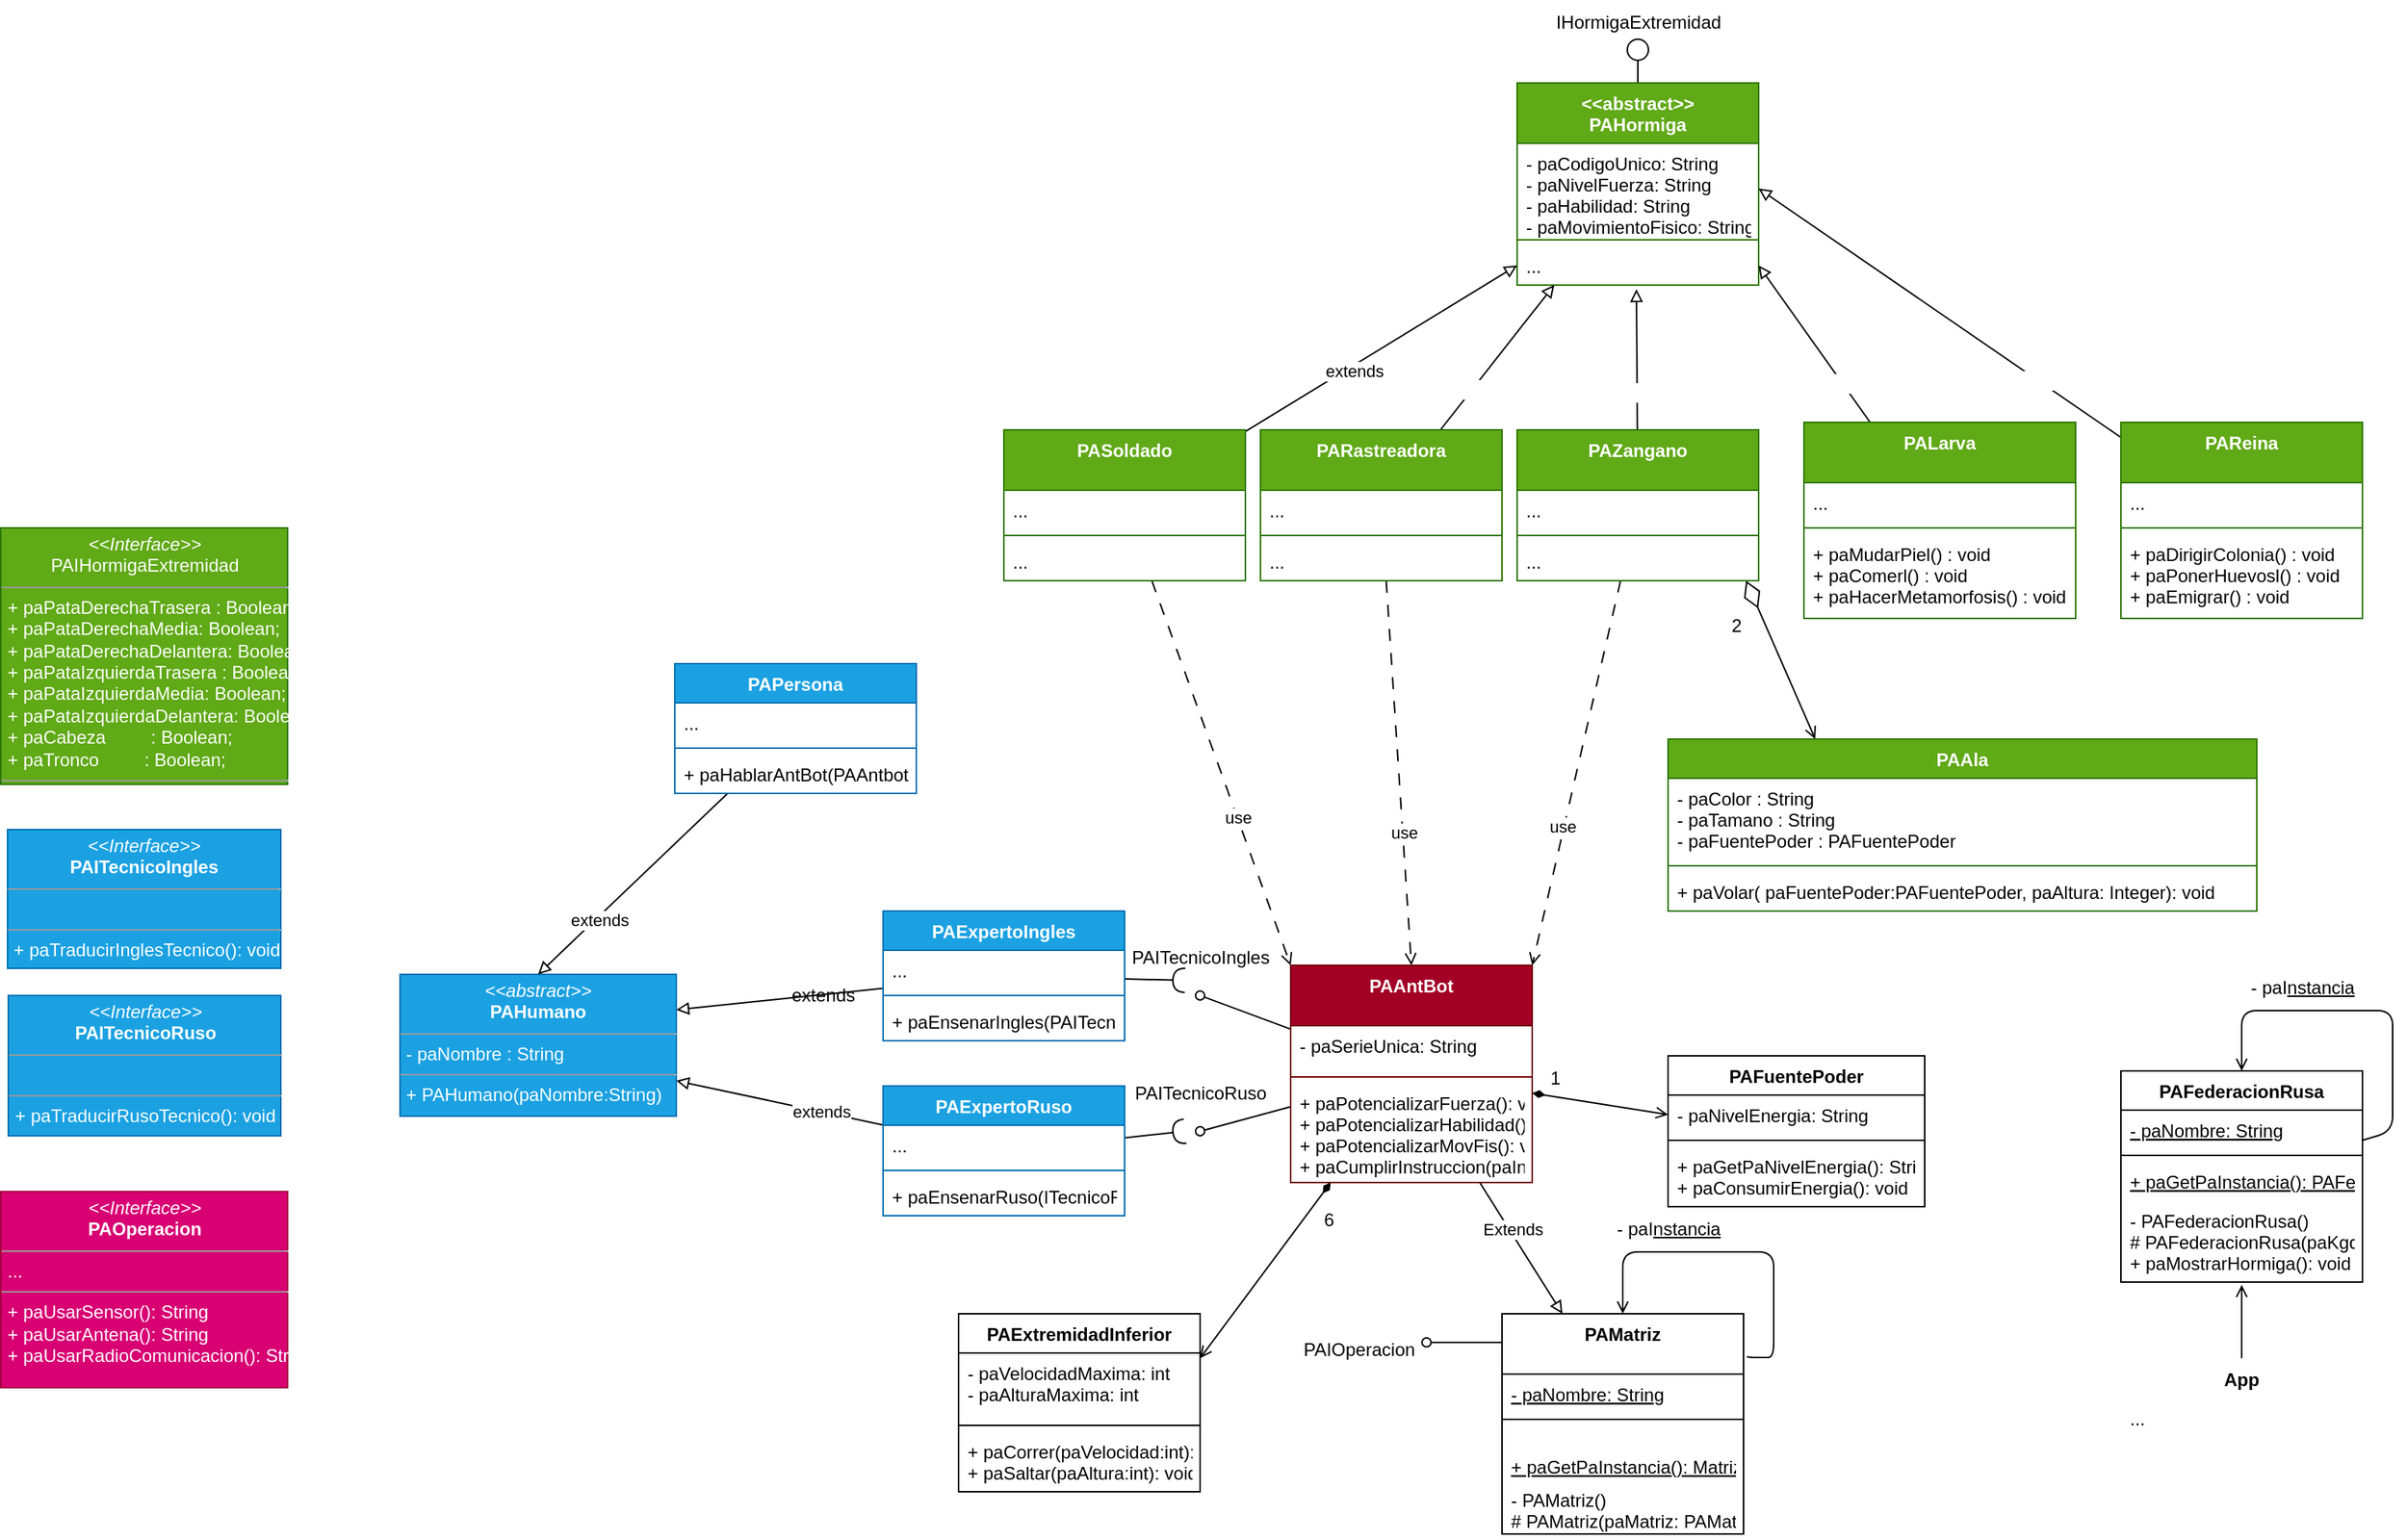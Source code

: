 <mxfile>
    <diagram id="mUhGbUjgvRiwf-AMooeW" name="Página-1">
        <mxGraphModel dx="2037" dy="1512" grid="1" gridSize="10" guides="1" tooltips="1" connect="1" arrows="1" fold="1" page="1" pageScale="1" pageWidth="1169" pageHeight="827" math="0" shadow="0">
            <root>
                <mxCell id="0"/>
                <mxCell id="1" parent="0"/>
                <mxCell id="120" style="edgeStyle=none;html=1;startArrow=none;startFill=0;endArrow=circle;endFill=0;" parent="1" source="2" edge="1">
                    <mxGeometry relative="1" as="geometry">
                        <mxPoint x="540" y="-165" as="targetPoint"/>
                    </mxGeometry>
                </mxCell>
                <mxCell id="2" value="&lt;&lt;abstract&gt;&gt;&#10;PAHormiga" style="swimlane;fontStyle=1;align=center;verticalAlign=top;childLayout=stackLayout;horizontal=1;startSize=40;horizontalStack=0;resizeParent=1;resizeParentMax=0;resizeLast=0;collapsible=1;marginBottom=0;fillColor=#60a917;fontColor=#ffffff;strokeColor=#2D7600;" parent="1" vertex="1">
                    <mxGeometry x="460" y="-135" width="160" height="134" as="geometry"/>
                </mxCell>
                <mxCell id="3" value="- paCodigoUnico: String&#10;- paNivelFuerza: String&#10;- paHabilidad: String&#10;- paMovimientoFisico: String" style="text;strokeColor=none;fillColor=none;align=left;verticalAlign=top;spacingLeft=4;spacingRight=4;overflow=hidden;rotatable=0;points=[[0,0.5],[1,0.5]];portConstraint=eastwest;" parent="2" vertex="1">
                    <mxGeometry y="40" width="160" height="60" as="geometry"/>
                </mxCell>
                <mxCell id="4" value="" style="line;strokeWidth=1;fillColor=none;align=left;verticalAlign=middle;spacingTop=-1;spacingLeft=3;spacingRight=3;rotatable=0;labelPosition=right;points=[];portConstraint=eastwest;strokeColor=inherit;" parent="2" vertex="1">
                    <mxGeometry y="100" width="160" height="8" as="geometry"/>
                </mxCell>
                <mxCell id="5" value="..." style="text;strokeColor=none;fillColor=none;align=left;verticalAlign=top;spacingLeft=4;spacingRight=4;overflow=hidden;rotatable=0;points=[[0,0.5],[1,0.5]];portConstraint=eastwest;" parent="2" vertex="1">
                    <mxGeometry y="108" width="160" height="26" as="geometry"/>
                </mxCell>
                <mxCell id="28" style="edgeStyle=none;html=1;entryX=0;entryY=0.5;entryDx=0;entryDy=0;endArrow=block;endFill=0;" parent="1" source="7" target="5" edge="1">
                    <mxGeometry relative="1" as="geometry"/>
                </mxCell>
                <mxCell id="122" value="extends" style="edgeLabel;html=1;align=center;verticalAlign=middle;resizable=0;points=[];" parent="28" vertex="1" connectable="0">
                    <mxGeometry x="-0.216" y="-3" relative="1" as="geometry">
                        <mxPoint as="offset"/>
                    </mxGeometry>
                </mxCell>
                <mxCell id="37" style="edgeStyle=none;html=1;entryX=0;entryY=0;entryDx=0;entryDy=0;endArrow=open;endFill=0;dashed=1;dashPattern=8 8;" parent="1" source="7" target="33" edge="1">
                    <mxGeometry relative="1" as="geometry"/>
                </mxCell>
                <mxCell id="38" value="use" style="edgeLabel;html=1;align=center;verticalAlign=middle;resizable=0;points=[];" parent="37" vertex="1" connectable="0">
                    <mxGeometry x="0.229" relative="1" as="geometry">
                        <mxPoint as="offset"/>
                    </mxGeometry>
                </mxCell>
                <mxCell id="7" value="PASoldado" style="swimlane;fontStyle=1;align=center;verticalAlign=top;childLayout=stackLayout;horizontal=1;startSize=40;horizontalStack=0;resizeParent=1;resizeParentMax=0;resizeLast=0;collapsible=1;marginBottom=0;fillColor=#60a917;fontColor=#ffffff;strokeColor=#2D7600;" parent="1" vertex="1">
                    <mxGeometry x="120" y="95" width="160" height="100" as="geometry"/>
                </mxCell>
                <mxCell id="8" value="..." style="text;strokeColor=none;fillColor=none;align=left;verticalAlign=top;spacingLeft=4;spacingRight=4;overflow=hidden;rotatable=0;points=[[0,0.5],[1,0.5]];portConstraint=eastwest;" parent="7" vertex="1">
                    <mxGeometry y="40" width="160" height="26" as="geometry"/>
                </mxCell>
                <mxCell id="9" value="" style="line;strokeWidth=1;fillColor=none;align=left;verticalAlign=middle;spacingTop=-1;spacingLeft=3;spacingRight=3;rotatable=0;labelPosition=right;points=[];portConstraint=eastwest;strokeColor=inherit;" parent="7" vertex="1">
                    <mxGeometry y="66" width="160" height="8" as="geometry"/>
                </mxCell>
                <mxCell id="10" value="..." style="text;strokeColor=none;fillColor=none;align=left;verticalAlign=top;spacingLeft=4;spacingRight=4;overflow=hidden;rotatable=0;points=[[0,0.5],[1,0.5]];portConstraint=eastwest;" parent="7" vertex="1">
                    <mxGeometry y="74" width="160" height="26" as="geometry"/>
                </mxCell>
                <mxCell id="29" style="edgeStyle=none;html=1;entryX=0.154;entryY=0.995;entryDx=0;entryDy=0;entryPerimeter=0;endArrow=block;endFill=0;" parent="1" source="11" target="5" edge="1">
                    <mxGeometry relative="1" as="geometry"/>
                </mxCell>
                <mxCell id="143" value="extends" style="edgeLabel;html=1;align=center;verticalAlign=middle;resizable=0;points=[];fontColor=#FFFFFF;" parent="29" vertex="1" connectable="0">
                    <mxGeometry x="-0.402" y="-3" relative="1" as="geometry">
                        <mxPoint as="offset"/>
                    </mxGeometry>
                </mxCell>
                <mxCell id="39" style="edgeStyle=none;html=1;entryX=0.5;entryY=0;entryDx=0;entryDy=0;dashed=1;dashPattern=8 8;endArrow=open;endFill=0;" parent="1" source="11" target="33" edge="1">
                    <mxGeometry relative="1" as="geometry"/>
                </mxCell>
                <mxCell id="45" value="use" style="edgeLabel;html=1;align=center;verticalAlign=middle;resizable=0;points=[];" parent="39" vertex="1" connectable="0">
                    <mxGeometry x="0.308" relative="1" as="geometry">
                        <mxPoint x="1" as="offset"/>
                    </mxGeometry>
                </mxCell>
                <mxCell id="11" value="PARastreadora" style="swimlane;fontStyle=1;align=center;verticalAlign=top;childLayout=stackLayout;horizontal=1;startSize=40;horizontalStack=0;resizeParent=1;resizeParentMax=0;resizeLast=0;collapsible=1;marginBottom=0;fillColor=#60a917;fontColor=#ffffff;strokeColor=#2D7600;" parent="1" vertex="1">
                    <mxGeometry x="290" y="95" width="160" height="100" as="geometry"/>
                </mxCell>
                <mxCell id="12" value="..." style="text;strokeColor=none;fillColor=none;align=left;verticalAlign=top;spacingLeft=4;spacingRight=4;overflow=hidden;rotatable=0;points=[[0,0.5],[1,0.5]];portConstraint=eastwest;" parent="11" vertex="1">
                    <mxGeometry y="40" width="160" height="26" as="geometry"/>
                </mxCell>
                <mxCell id="13" value="" style="line;strokeWidth=1;fillColor=none;align=left;verticalAlign=middle;spacingTop=-1;spacingLeft=3;spacingRight=3;rotatable=0;labelPosition=right;points=[];portConstraint=eastwest;strokeColor=inherit;" parent="11" vertex="1">
                    <mxGeometry y="66" width="160" height="8" as="geometry"/>
                </mxCell>
                <mxCell id="14" value="..." style="text;strokeColor=none;fillColor=none;align=left;verticalAlign=top;spacingLeft=4;spacingRight=4;overflow=hidden;rotatable=0;points=[[0,0.5],[1,0.5]];portConstraint=eastwest;" parent="11" vertex="1">
                    <mxGeometry y="74" width="160" height="26" as="geometry"/>
                </mxCell>
                <mxCell id="32" style="edgeStyle=none;html=1;entryX=1;entryY=0.5;entryDx=0;entryDy=0;endArrow=block;endFill=0;" parent="1" source="15" target="3" edge="1">
                    <mxGeometry relative="1" as="geometry"/>
                </mxCell>
                <mxCell id="146" value="extends" style="edgeLabel;html=1;align=center;verticalAlign=middle;resizable=0;points=[];fontColor=#FFFFFF;" parent="32" vertex="1" connectable="0">
                    <mxGeometry x="-0.548" y="-1" relative="1" as="geometry">
                        <mxPoint x="1" as="offset"/>
                    </mxGeometry>
                </mxCell>
                <mxCell id="15" value="PAReina" style="swimlane;fontStyle=1;align=center;verticalAlign=top;childLayout=stackLayout;horizontal=1;startSize=40;horizontalStack=0;resizeParent=1;resizeParentMax=0;resizeLast=0;collapsible=1;marginBottom=0;fillColor=#60a917;fontColor=#ffffff;strokeColor=#2D7600;" parent="1" vertex="1">
                    <mxGeometry x="860" y="90" width="160" height="130" as="geometry"/>
                </mxCell>
                <mxCell id="16" value="..." style="text;strokeColor=none;fillColor=none;align=left;verticalAlign=top;spacingLeft=4;spacingRight=4;overflow=hidden;rotatable=0;points=[[0,0.5],[1,0.5]];portConstraint=eastwest;" parent="15" vertex="1">
                    <mxGeometry y="40" width="160" height="26" as="geometry"/>
                </mxCell>
                <mxCell id="17" value="" style="line;strokeWidth=1;fillColor=none;align=left;verticalAlign=middle;spacingTop=-1;spacingLeft=3;spacingRight=3;rotatable=0;labelPosition=right;points=[];portConstraint=eastwest;strokeColor=inherit;" parent="15" vertex="1">
                    <mxGeometry y="66" width="160" height="8" as="geometry"/>
                </mxCell>
                <mxCell id="18" value="+ paDirigirColonia() : void&#10;+ paPonerHuevosl() : void&#10;+ paEmigrar() : void" style="text;strokeColor=none;fillColor=none;align=left;verticalAlign=top;spacingLeft=4;spacingRight=4;overflow=hidden;rotatable=0;points=[[0,0.5],[1,0.5]];portConstraint=eastwest;" parent="15" vertex="1">
                    <mxGeometry y="74" width="160" height="56" as="geometry"/>
                </mxCell>
                <mxCell id="31" style="edgeStyle=none;html=1;entryX=1;entryY=0.5;entryDx=0;entryDy=0;endArrow=block;endFill=0;" parent="1" source="19" target="5" edge="1">
                    <mxGeometry relative="1" as="geometry"/>
                </mxCell>
                <mxCell id="145" value="extends" style="edgeLabel;html=1;align=center;verticalAlign=middle;resizable=0;points=[];fontColor=#FFFFFF;" parent="31" vertex="1" connectable="0">
                    <mxGeometry x="-0.538" y="-4" relative="1" as="geometry">
                        <mxPoint x="-1" as="offset"/>
                    </mxGeometry>
                </mxCell>
                <mxCell id="19" value="PALarva" style="swimlane;fontStyle=1;align=center;verticalAlign=top;childLayout=stackLayout;horizontal=1;startSize=40;horizontalStack=0;resizeParent=1;resizeParentMax=0;resizeLast=0;collapsible=1;marginBottom=0;fillColor=#60a917;fontColor=#ffffff;strokeColor=#2D7600;" parent="1" vertex="1">
                    <mxGeometry x="650" y="90" width="180" height="130" as="geometry"/>
                </mxCell>
                <mxCell id="20" value="..." style="text;strokeColor=none;fillColor=none;align=left;verticalAlign=top;spacingLeft=4;spacingRight=4;overflow=hidden;rotatable=0;points=[[0,0.5],[1,0.5]];portConstraint=eastwest;" parent="19" vertex="1">
                    <mxGeometry y="40" width="180" height="26" as="geometry"/>
                </mxCell>
                <mxCell id="21" value="" style="line;strokeWidth=1;fillColor=none;align=left;verticalAlign=middle;spacingTop=-1;spacingLeft=3;spacingRight=3;rotatable=0;labelPosition=right;points=[];portConstraint=eastwest;strokeColor=inherit;" parent="19" vertex="1">
                    <mxGeometry y="66" width="180" height="8" as="geometry"/>
                </mxCell>
                <mxCell id="22" value="+ paMudarPiel() : void&#10;+ paComerl() : void&#10;+ paHacerMetamorfosis() : void" style="text;strokeColor=none;fillColor=none;align=left;verticalAlign=top;spacingLeft=4;spacingRight=4;overflow=hidden;rotatable=0;points=[[0,0.5],[1,0.5]];portConstraint=eastwest;" parent="19" vertex="1">
                    <mxGeometry y="74" width="180" height="56" as="geometry"/>
                </mxCell>
                <mxCell id="30" style="edgeStyle=none;html=1;entryX=0.494;entryY=1.104;entryDx=0;entryDy=0;entryPerimeter=0;endArrow=block;endFill=0;" parent="1" source="23" target="5" edge="1">
                    <mxGeometry relative="1" as="geometry"/>
                </mxCell>
                <mxCell id="144" value="extends" style="edgeLabel;html=1;align=center;verticalAlign=middle;resizable=0;points=[];fontColor=#FFFFFF;" parent="30" vertex="1" connectable="0">
                    <mxGeometry x="-0.457" y="-1" relative="1" as="geometry">
                        <mxPoint as="offset"/>
                    </mxGeometry>
                </mxCell>
                <mxCell id="44" style="edgeStyle=none;html=1;entryX=1;entryY=0;entryDx=0;entryDy=0;dashed=1;dashPattern=8 8;endArrow=open;endFill=0;" parent="1" source="23" target="33" edge="1">
                    <mxGeometry relative="1" as="geometry"/>
                </mxCell>
                <mxCell id="46" value="use" style="edgeLabel;html=1;align=center;verticalAlign=middle;resizable=0;points=[];" parent="44" vertex="1" connectable="0">
                    <mxGeometry x="0.282" y="-1" relative="1" as="geometry">
                        <mxPoint as="offset"/>
                    </mxGeometry>
                </mxCell>
                <mxCell id="67" style="edgeStyle=none;html=1;entryX=0.25;entryY=0;entryDx=0;entryDy=0;startArrow=diamondThin;startFill=0;endArrow=open;endFill=0;exitX=0.948;exitY=1;exitDx=0;exitDy=0;exitPerimeter=0;endSize=6;startSize=17;" parent="1" source="26" target="63" edge="1">
                    <mxGeometry relative="1" as="geometry">
                        <mxPoint x="730" y="241" as="targetPoint"/>
                    </mxGeometry>
                </mxCell>
                <mxCell id="23" value="PAZangano" style="swimlane;fontStyle=1;align=center;verticalAlign=top;childLayout=stackLayout;horizontal=1;startSize=40;horizontalStack=0;resizeParent=1;resizeParentMax=0;resizeLast=0;collapsible=1;marginBottom=0;fillColor=#60a917;fontColor=#ffffff;strokeColor=#2D7600;" parent="1" vertex="1">
                    <mxGeometry x="460" y="95" width="160" height="100" as="geometry"/>
                </mxCell>
                <mxCell id="24" value="..." style="text;strokeColor=none;fillColor=none;align=left;verticalAlign=top;spacingLeft=4;spacingRight=4;overflow=hidden;rotatable=0;points=[[0,0.5],[1,0.5]];portConstraint=eastwest;" parent="23" vertex="1">
                    <mxGeometry y="40" width="160" height="26" as="geometry"/>
                </mxCell>
                <mxCell id="25" value="" style="line;strokeWidth=1;fillColor=none;align=left;verticalAlign=middle;spacingTop=-1;spacingLeft=3;spacingRight=3;rotatable=0;labelPosition=right;points=[];portConstraint=eastwest;strokeColor=inherit;" parent="23" vertex="1">
                    <mxGeometry y="66" width="160" height="8" as="geometry"/>
                </mxCell>
                <mxCell id="26" value="..." style="text;strokeColor=none;fillColor=none;align=left;verticalAlign=top;spacingLeft=4;spacingRight=4;overflow=hidden;rotatable=0;points=[[0,0.5],[1,0.5]];portConstraint=eastwest;" parent="23" vertex="1">
                    <mxGeometry y="74" width="160" height="26" as="geometry"/>
                </mxCell>
                <mxCell id="55" style="edgeStyle=none;html=1;entryX=0.25;entryY=0;entryDx=0;entryDy=0;endArrow=block;endFill=0;" parent="1" source="33" target="47" edge="1">
                    <mxGeometry relative="1" as="geometry"/>
                </mxCell>
                <mxCell id="56" value="Extends" style="edgeLabel;html=1;align=center;verticalAlign=middle;resizable=0;points=[];" parent="55" vertex="1" connectable="0">
                    <mxGeometry x="-0.27" y="2" relative="1" as="geometry">
                        <mxPoint as="offset"/>
                    </mxGeometry>
                </mxCell>
                <mxCell id="61" style="edgeStyle=none;html=1;entryX=0;entryY=0.5;entryDx=0;entryDy=0;endArrow=open;endFill=0;startArrow=diamondThin;startFill=1;" parent="1" source="33" target="58" edge="1">
                    <mxGeometry relative="1" as="geometry"/>
                </mxCell>
                <mxCell id="72" style="edgeStyle=none;html=1;entryX=1;entryY=0.25;entryDx=0;entryDy=0;startArrow=diamondThin;startFill=1;endArrow=open;endFill=0;" parent="1" source="33" target="68" edge="1">
                    <mxGeometry relative="1" as="geometry"/>
                </mxCell>
                <mxCell id="83" style="edgeStyle=none;html=1;startArrow=none;startFill=0;endArrow=oval;endFill=0;" parent="1" source="33" edge="1">
                    <mxGeometry relative="1" as="geometry">
                        <mxPoint x="250" y="470" as="targetPoint"/>
                    </mxGeometry>
                </mxCell>
                <mxCell id="84" style="edgeStyle=none;html=1;startArrow=none;startFill=0;endArrow=oval;endFill=0;" parent="1" source="33" edge="1">
                    <mxGeometry relative="1" as="geometry">
                        <mxPoint x="250" y="560" as="targetPoint"/>
                    </mxGeometry>
                </mxCell>
                <mxCell id="33" value="PAAntBot" style="swimlane;fontStyle=1;align=center;verticalAlign=top;childLayout=stackLayout;horizontal=1;startSize=40;horizontalStack=0;resizeParent=1;resizeParentMax=0;resizeLast=0;collapsible=1;marginBottom=0;fillColor=#a20025;fontColor=#ffffff;strokeColor=#6F0000;" parent="1" vertex="1">
                    <mxGeometry x="310" y="450" width="160" height="144" as="geometry"/>
                </mxCell>
                <mxCell id="34" value="- paSerieUnica: String" style="text;strokeColor=none;fillColor=none;align=left;verticalAlign=top;spacingLeft=4;spacingRight=4;overflow=hidden;rotatable=0;points=[[0,0.5],[1,0.5]];portConstraint=eastwest;" parent="33" vertex="1">
                    <mxGeometry y="40" width="160" height="30" as="geometry"/>
                </mxCell>
                <mxCell id="35" value="" style="line;strokeWidth=1;fillColor=none;align=left;verticalAlign=middle;spacingTop=-1;spacingLeft=3;spacingRight=3;rotatable=0;labelPosition=right;points=[];portConstraint=eastwest;strokeColor=inherit;" parent="33" vertex="1">
                    <mxGeometry y="70" width="160" height="8" as="geometry"/>
                </mxCell>
                <mxCell id="36" value="+ paPotencializarFuerza(): void&#10;+ paPotencializarHabilidad(): void&#10;+ paPotencializarMovFis(): void&#10;+ paCumplirInstruccion(paInstruccion: PAIManipular): void" style="text;strokeColor=none;fillColor=none;align=left;verticalAlign=top;spacingLeft=4;spacingRight=4;overflow=hidden;rotatable=0;points=[[0,0.5],[1,0.5]];portConstraint=eastwest;" parent="33" vertex="1">
                    <mxGeometry y="78" width="160" height="66" as="geometry"/>
                </mxCell>
                <mxCell id="47" value="PAMatriz" style="swimlane;fontStyle=1;align=center;verticalAlign=top;childLayout=stackLayout;horizontal=1;startSize=40;horizontalStack=0;resizeParent=1;resizeParentMax=0;resizeLast=0;collapsible=1;marginBottom=0;" parent="1" vertex="1">
                    <mxGeometry x="450" y="681" width="160" height="146" as="geometry"/>
                </mxCell>
                <mxCell id="48" value="- paNombre: String" style="text;strokeColor=none;fillColor=none;align=left;verticalAlign=top;spacingLeft=4;spacingRight=4;overflow=hidden;rotatable=0;points=[[0,0.5],[1,0.5]];portConstraint=eastwest;fontStyle=4" parent="47" vertex="1">
                    <mxGeometry y="40" width="160" height="26" as="geometry"/>
                </mxCell>
                <mxCell id="49" value="" style="line;strokeWidth=1;fillColor=none;align=left;verticalAlign=middle;spacingTop=-1;spacingLeft=3;spacingRight=3;rotatable=0;labelPosition=right;points=[];portConstraint=eastwest;strokeColor=inherit;" parent="47" vertex="1">
                    <mxGeometry y="66" width="160" height="8" as="geometry"/>
                </mxCell>
                <mxCell id="50" value="&#10;+ paGetPaInstancia(): Matriz" style="text;strokeColor=none;fillColor=none;align=left;verticalAlign=top;spacingLeft=4;spacingRight=4;overflow=hidden;rotatable=0;points=[[0,0.5],[1,0.5]];portConstraint=eastwest;fontStyle=4" parent="47" vertex="1">
                    <mxGeometry y="74" width="160" height="36" as="geometry"/>
                </mxCell>
                <mxCell id="54" value="- PAMatriz()&#10;# PAMatriz(paMatriz: PAMatriz)" style="text;strokeColor=none;fillColor=none;align=left;verticalAlign=top;spacingLeft=4;spacingRight=4;overflow=hidden;rotatable=0;points=[[0,0.5],[1,0.5]];portConstraint=eastwest;" parent="47" vertex="1">
                    <mxGeometry y="110" width="160" height="36" as="geometry"/>
                </mxCell>
                <mxCell id="51" style="edgeStyle=none;html=1;entryX=0.5;entryY=0;entryDx=0;entryDy=0;endArrow=open;endFill=0;exitX=1.014;exitY=0.195;exitDx=0;exitDy=0;exitPerimeter=0;" parent="1" source="47" target="47" edge="1">
                    <mxGeometry relative="1" as="geometry">
                        <mxPoint x="595" y="710" as="sourcePoint"/>
                        <Array as="points">
                            <mxPoint x="615" y="710"/>
                            <mxPoint x="630" y="710"/>
                            <mxPoint x="630" y="640"/>
                            <mxPoint x="530" y="640"/>
                        </Array>
                    </mxGeometry>
                </mxCell>
                <mxCell id="52" value="- paI&lt;u&gt;nstancia&lt;/u&gt;" style="text;html=1;align=center;verticalAlign=middle;resizable=0;points=[];autosize=1;strokeColor=none;fillColor=none;" parent="1" vertex="1">
                    <mxGeometry x="515" y="610" width="90" height="30" as="geometry"/>
                </mxCell>
                <mxCell id="57" value="PAFuentePoder" style="swimlane;fontStyle=1;align=center;verticalAlign=top;childLayout=stackLayout;horizontal=1;startSize=26;horizontalStack=0;resizeParent=1;resizeParentMax=0;resizeLast=0;collapsible=1;marginBottom=0;" parent="1" vertex="1">
                    <mxGeometry x="560" y="510" width="170" height="100" as="geometry"/>
                </mxCell>
                <mxCell id="58" value="- paNivelEnergia: String" style="text;strokeColor=none;fillColor=none;align=left;verticalAlign=top;spacingLeft=4;spacingRight=4;overflow=hidden;rotatable=0;points=[[0,0.5],[1,0.5]];portConstraint=eastwest;" parent="57" vertex="1">
                    <mxGeometry y="26" width="170" height="26" as="geometry"/>
                </mxCell>
                <mxCell id="59" value="" style="line;strokeWidth=1;fillColor=none;align=left;verticalAlign=middle;spacingTop=-1;spacingLeft=3;spacingRight=3;rotatable=0;labelPosition=right;points=[];portConstraint=eastwest;strokeColor=inherit;" parent="57" vertex="1">
                    <mxGeometry y="52" width="170" height="8" as="geometry"/>
                </mxCell>
                <mxCell id="60" value="+ paGetPaNivelEnergia(): String&#10;+ paConsumirEnergia(): void" style="text;strokeColor=none;fillColor=none;align=left;verticalAlign=top;spacingLeft=4;spacingRight=4;overflow=hidden;rotatable=0;points=[[0,0.5],[1,0.5]];portConstraint=eastwest;" parent="57" vertex="1">
                    <mxGeometry y="60" width="170" height="40" as="geometry"/>
                </mxCell>
                <mxCell id="62" value="1" style="text;html=1;align=center;verticalAlign=middle;resizable=0;points=[];autosize=1;strokeColor=none;fillColor=none;" parent="1" vertex="1">
                    <mxGeometry x="470" y="510" width="30" height="30" as="geometry"/>
                </mxCell>
                <mxCell id="63" value="PAAla" style="swimlane;fontStyle=1;align=center;verticalAlign=top;childLayout=stackLayout;horizontal=1;startSize=26;horizontalStack=0;resizeParent=1;resizeParentMax=0;resizeLast=0;collapsible=1;marginBottom=0;fillColor=#60a917;strokeColor=#2D7600;fontColor=#ffffff;" parent="1" vertex="1">
                    <mxGeometry x="560" y="300" width="390" height="114" as="geometry"/>
                </mxCell>
                <mxCell id="64" value="- paColor : String&#10;- paTamano : String&#10;- paFuentePoder : PAFuentePoder" style="text;strokeColor=none;fillColor=none;align=left;verticalAlign=top;spacingLeft=4;spacingRight=4;overflow=hidden;rotatable=0;points=[[0,0.5],[1,0.5]];portConstraint=eastwest;" parent="63" vertex="1">
                    <mxGeometry y="26" width="390" height="54" as="geometry"/>
                </mxCell>
                <mxCell id="65" value="" style="line;strokeWidth=1;fillColor=none;align=left;verticalAlign=middle;spacingTop=-1;spacingLeft=3;spacingRight=3;rotatable=0;labelPosition=right;points=[];portConstraint=eastwest;strokeColor=inherit;" parent="63" vertex="1">
                    <mxGeometry y="80" width="390" height="8" as="geometry"/>
                </mxCell>
                <mxCell id="66" value="+ paVolar( paFuentePoder:PAFuentePoder, paAltura: Integer): void" style="text;strokeColor=none;fillColor=none;align=left;verticalAlign=top;spacingLeft=4;spacingRight=4;overflow=hidden;rotatable=0;points=[[0,0.5],[1,0.5]];portConstraint=eastwest;" parent="63" vertex="1">
                    <mxGeometry y="88" width="390" height="26" as="geometry"/>
                </mxCell>
                <mxCell id="68" value="PAExtremidadInferior" style="swimlane;fontStyle=1;align=center;verticalAlign=top;childLayout=stackLayout;horizontal=1;startSize=26;horizontalStack=0;resizeParent=1;resizeParentMax=0;resizeLast=0;collapsible=1;marginBottom=0;" parent="1" vertex="1">
                    <mxGeometry x="90" y="681" width="160" height="118" as="geometry"/>
                </mxCell>
                <mxCell id="69" value="- paVelocidadMaxima: int&#10;- paAlturaMaxima: int" style="text;strokeColor=none;fillColor=none;align=left;verticalAlign=top;spacingLeft=4;spacingRight=4;overflow=hidden;rotatable=0;points=[[0,0.5],[1,0.5]];portConstraint=eastwest;" parent="68" vertex="1">
                    <mxGeometry y="26" width="160" height="44" as="geometry"/>
                </mxCell>
                <mxCell id="70" value="" style="line;strokeWidth=1;fillColor=none;align=left;verticalAlign=middle;spacingTop=-1;spacingLeft=3;spacingRight=3;rotatable=0;labelPosition=right;points=[];portConstraint=eastwest;strokeColor=inherit;" parent="68" vertex="1">
                    <mxGeometry y="70" width="160" height="8" as="geometry"/>
                </mxCell>
                <mxCell id="71" value="+ paCorrer(paVelocidad:int): void&#10;+ paSaltar(paAltura:int): void" style="text;strokeColor=none;fillColor=none;align=left;verticalAlign=top;spacingLeft=4;spacingRight=4;overflow=hidden;rotatable=0;points=[[0,0.5],[1,0.5]];portConstraint=eastwest;" parent="68" vertex="1">
                    <mxGeometry y="78" width="160" height="40" as="geometry"/>
                </mxCell>
                <mxCell id="73" value="6" style="text;html=1;align=center;verticalAlign=middle;resizable=0;points=[];autosize=1;strokeColor=none;fillColor=none;" parent="1" vertex="1">
                    <mxGeometry x="320" y="604" width="30" height="30" as="geometry"/>
                </mxCell>
                <mxCell id="85" style="edgeStyle=none;html=1;startArrow=none;startFill=0;endArrow=halfCircle;endFill=0;" parent="1" source="74" edge="1">
                    <mxGeometry relative="1" as="geometry">
                        <mxPoint x="240.0" y="460" as="targetPoint"/>
                    </mxGeometry>
                </mxCell>
                <mxCell id="94" style="edgeStyle=none;html=1;entryX=1;entryY=0.25;entryDx=0;entryDy=0;startArrow=none;startFill=0;endArrow=block;endFill=0;" parent="1" source="74" target="93" edge="1">
                    <mxGeometry relative="1" as="geometry"/>
                </mxCell>
                <mxCell id="74" value="PAExpertoIngles" style="swimlane;fontStyle=1;align=center;verticalAlign=top;childLayout=stackLayout;horizontal=1;startSize=26;horizontalStack=0;resizeParent=1;resizeParentMax=0;resizeLast=0;collapsible=1;marginBottom=0;fillColor=#1ba1e2;strokeColor=#006EAF;fontColor=#ffffff;" parent="1" vertex="1">
                    <mxGeometry x="40" y="414" width="160" height="86" as="geometry"/>
                </mxCell>
                <mxCell id="75" value="..." style="text;strokeColor=none;fillColor=none;align=left;verticalAlign=top;spacingLeft=4;spacingRight=4;overflow=hidden;rotatable=0;points=[[0,0.5],[1,0.5]];portConstraint=eastwest;" parent="74" vertex="1">
                    <mxGeometry y="26" width="160" height="26" as="geometry"/>
                </mxCell>
                <mxCell id="76" value="" style="line;strokeWidth=1;fillColor=none;align=left;verticalAlign=middle;spacingTop=-1;spacingLeft=3;spacingRight=3;rotatable=0;labelPosition=right;points=[];portConstraint=eastwest;strokeColor=inherit;" parent="74" vertex="1">
                    <mxGeometry y="52" width="160" height="8" as="geometry"/>
                </mxCell>
                <mxCell id="77" value="+ paEnsenarIngles(PAITecnicoIngles): void" style="text;strokeColor=none;fillColor=none;align=left;verticalAlign=top;spacingLeft=4;spacingRight=4;overflow=hidden;rotatable=0;points=[[0,0.5],[1,0.5]];portConstraint=eastwest;" parent="74" vertex="1">
                    <mxGeometry y="60" width="160" height="26" as="geometry"/>
                </mxCell>
                <mxCell id="86" style="edgeStyle=none;html=1;startArrow=none;startFill=0;endArrow=halfCircle;endFill=0;" parent="1" source="78" edge="1">
                    <mxGeometry relative="1" as="geometry">
                        <mxPoint x="240.0" y="560" as="targetPoint"/>
                    </mxGeometry>
                </mxCell>
                <mxCell id="95" style="edgeStyle=none;html=1;entryX=1;entryY=0.75;entryDx=0;entryDy=0;startArrow=none;startFill=0;endArrow=block;endFill=0;" parent="1" source="78" target="93" edge="1">
                    <mxGeometry relative="1" as="geometry"/>
                </mxCell>
                <mxCell id="97" value="extends" style="edgeLabel;html=1;align=center;verticalAlign=middle;resizable=0;points=[];" parent="95" vertex="1" connectable="0">
                    <mxGeometry x="-0.393" relative="1" as="geometry">
                        <mxPoint as="offset"/>
                    </mxGeometry>
                </mxCell>
                <mxCell id="78" value="PAExpertoRuso" style="swimlane;fontStyle=1;align=center;verticalAlign=top;childLayout=stackLayout;horizontal=1;startSize=26;horizontalStack=0;resizeParent=1;resizeParentMax=0;resizeLast=0;collapsible=1;marginBottom=0;fillColor=#1ba1e2;strokeColor=#006EAF;fontColor=#ffffff;" parent="1" vertex="1">
                    <mxGeometry x="40" y="530" width="160" height="86" as="geometry"/>
                </mxCell>
                <mxCell id="79" value="..." style="text;strokeColor=none;fillColor=none;align=left;verticalAlign=top;spacingLeft=4;spacingRight=4;overflow=hidden;rotatable=0;points=[[0,0.5],[1,0.5]];portConstraint=eastwest;" parent="78" vertex="1">
                    <mxGeometry y="26" width="160" height="26" as="geometry"/>
                </mxCell>
                <mxCell id="80" value="" style="line;strokeWidth=1;fillColor=none;align=left;verticalAlign=middle;spacingTop=-1;spacingLeft=3;spacingRight=3;rotatable=0;labelPosition=right;points=[];portConstraint=eastwest;strokeColor=inherit;" parent="78" vertex="1">
                    <mxGeometry y="52" width="160" height="8" as="geometry"/>
                </mxCell>
                <mxCell id="81" value="+ paEnsenarRuso(ITecnicoRuso): void" style="text;strokeColor=none;fillColor=none;align=left;verticalAlign=top;spacingLeft=4;spacingRight=4;overflow=hidden;rotatable=0;points=[[0,0.5],[1,0.5]];portConstraint=eastwest;" parent="78" vertex="1">
                    <mxGeometry y="60" width="160" height="26" as="geometry"/>
                </mxCell>
                <mxCell id="87" value="PAITecnicoIngles" style="text;html=1;align=center;verticalAlign=middle;resizable=0;points=[];autosize=1;strokeColor=none;fillColor=none;" parent="1" vertex="1">
                    <mxGeometry x="195" y="430" width="110" height="30" as="geometry"/>
                </mxCell>
                <mxCell id="89" value="PAITecnicoRuso" style="text;html=1;align=center;verticalAlign=middle;resizable=0;points=[];autosize=1;strokeColor=none;fillColor=none;" parent="1" vertex="1">
                    <mxGeometry x="195" y="520" width="110" height="30" as="geometry"/>
                </mxCell>
                <mxCell id="90" value="&lt;p style=&quot;margin:0px;margin-top:4px;text-align:center;&quot;&gt;&lt;i&gt;&amp;lt;&amp;lt;Interface&amp;gt;&amp;gt;&lt;/i&gt;&lt;br&gt;&lt;b&gt;PAITecnicoIngles&lt;/b&gt;&lt;/p&gt;&lt;hr size=&quot;1&quot;&gt;&lt;p style=&quot;margin:0px;margin-left:4px;&quot;&gt;&lt;br&gt;&lt;/p&gt;&lt;hr size=&quot;1&quot;&gt;&lt;p style=&quot;margin:0px;margin-left:4px;&quot;&gt;&lt;/p&gt;&lt;p style=&quot;margin:0px;margin-left:4px;&quot;&gt;+ paTraducirInglesTecnico(): void&lt;/p&gt;" style="verticalAlign=top;align=left;overflow=fill;fontSize=12;fontFamily=Helvetica;html=1;fillColor=#1ba1e2;fontColor=#ffffff;strokeColor=#006EAF;" parent="1" vertex="1">
                    <mxGeometry x="-540" y="360" width="181" height="92" as="geometry"/>
                </mxCell>
                <mxCell id="91" value="&lt;p style=&quot;margin:0px;margin-top:4px;text-align:center;&quot;&gt;&lt;i&gt;&amp;lt;&amp;lt;Interface&amp;gt;&amp;gt;&lt;/i&gt;&lt;br&gt;&lt;span style=&quot;&quot;&gt;PAIHormigaExtremidad&lt;/span&gt;&lt;br&gt;&lt;/p&gt;&lt;hr size=&quot;1&quot;&gt;&lt;p style=&quot;margin:0px;margin-left:4px;&quot;&gt;&lt;span style=&quot;background-color: initial;&quot;&gt;+ paPataDerechaTrasera : Boolean;&lt;/span&gt;&lt;br&gt;&lt;/p&gt;&lt;p style=&quot;margin:0px;margin-left:4px;&quot;&gt;+ paPataDerechaMedia: Boolean;&lt;/p&gt;&lt;p style=&quot;margin:0px;margin-left:4px;&quot;&gt;+ paPataDerechaDelantera: Boolean&lt;/p&gt;&lt;p style=&quot;margin: 0px 0px 0px 4px;&quot;&gt;&lt;span style=&quot;background-color: initial;&quot;&gt;+ paPataIzquierdaTrasera : Boolean;&lt;/span&gt;&lt;br&gt;&lt;/p&gt;&lt;p style=&quot;margin: 0px 0px 0px 4px;&quot;&gt;+ paPataIzquierdaMedia: Boolean;&lt;/p&gt;&lt;p style=&quot;margin: 0px 0px 0px 4px;&quot;&gt;+ paPataIzquierdaDelantera: Boolean;&lt;/p&gt;&lt;p style=&quot;margin:0px;margin-left:4px;&quot;&gt;+ paCabeza&amp;nbsp; &amp;nbsp; &amp;nbsp; &amp;nbsp; &amp;nbsp;: Boolean;&lt;/p&gt;&lt;p style=&quot;margin:0px;margin-left:4px;&quot;&gt;+ paTronco&amp;nbsp; &amp;nbsp; &amp;nbsp; &amp;nbsp; &amp;nbsp;: Boolean;&lt;/p&gt;&lt;hr size=&quot;1&quot;&gt;&lt;p style=&quot;margin:0px;margin-left:4px;&quot;&gt;&lt;br&gt;&lt;/p&gt;" style="verticalAlign=top;align=left;overflow=fill;fontSize=12;fontFamily=Helvetica;html=1;fillColor=#60a917;fontColor=#ffffff;strokeColor=#2D7600;" parent="1" vertex="1">
                    <mxGeometry x="-544.5" y="160" width="190" height="170" as="geometry"/>
                </mxCell>
                <mxCell id="92" value="&lt;p style=&quot;margin:0px;margin-top:4px;text-align:center;&quot;&gt;&lt;i&gt;&amp;lt;&amp;lt;Interface&amp;gt;&amp;gt;&lt;/i&gt;&lt;br&gt;&lt;b&gt;PAITecnicoRuso&lt;/b&gt;&lt;/p&gt;&lt;hr size=&quot;1&quot;&gt;&lt;p style=&quot;margin:0px;margin-left:4px;&quot;&gt;&lt;br&gt;&lt;/p&gt;&lt;hr size=&quot;1&quot;&gt;&lt;p style=&quot;margin:0px;margin-left:4px;&quot;&gt;+ paTraducirRusoTecnico(): void&lt;/p&gt;" style="verticalAlign=top;align=left;overflow=fill;fontSize=12;fontFamily=Helvetica;html=1;fillColor=#1ba1e2;fontColor=#ffffff;strokeColor=#006EAF;" parent="1" vertex="1">
                    <mxGeometry x="-539.5" y="470" width="180.5" height="93" as="geometry"/>
                </mxCell>
                <mxCell id="93" value="&lt;p style=&quot;margin:0px;margin-top:4px;text-align:center;&quot;&gt;&lt;i&gt;&amp;lt;&amp;lt;abstract&amp;gt;&amp;gt;&lt;/i&gt;&lt;br&gt;&lt;b&gt;PAHumano&lt;/b&gt;&lt;/p&gt;&lt;hr size=&quot;1&quot;&gt;&lt;p style=&quot;margin:0px;margin-left:4px;&quot;&gt;- paNombre : String&lt;br&gt;&lt;/p&gt;&lt;hr size=&quot;1&quot;&gt;&lt;p style=&quot;margin:0px;margin-left:4px;&quot;&gt;+ PAHumano(paNombre:String)&lt;br&gt;&lt;/p&gt;" style="verticalAlign=top;align=left;overflow=fill;fontSize=12;fontFamily=Helvetica;html=1;fillColor=#1ba1e2;fontColor=#ffffff;strokeColor=#006EAF;" parent="1" vertex="1">
                    <mxGeometry x="-280" y="456" width="183" height="94" as="geometry"/>
                </mxCell>
                <mxCell id="96" value="extends" style="text;html=1;align=center;verticalAlign=middle;resizable=0;points=[];autosize=1;strokeColor=none;fillColor=none;" parent="1" vertex="1">
                    <mxGeometry x="-35" y="455" width="70" height="30" as="geometry"/>
                </mxCell>
                <mxCell id="116" style="edgeStyle=none;html=1;entryX=0.5;entryY=0;entryDx=0;entryDy=0;startArrow=none;startFill=0;endArrow=block;endFill=0;" parent="1" source="112" target="93" edge="1">
                    <mxGeometry relative="1" as="geometry"/>
                </mxCell>
                <mxCell id="117" value="extends" style="edgeLabel;html=1;align=center;verticalAlign=middle;resizable=0;points=[];" parent="116" vertex="1" connectable="0">
                    <mxGeometry x="0.375" y="2" relative="1" as="geometry">
                        <mxPoint as="offset"/>
                    </mxGeometry>
                </mxCell>
                <mxCell id="112" value="PAPersona" style="swimlane;fontStyle=1;align=center;verticalAlign=top;childLayout=stackLayout;horizontal=1;startSize=26;horizontalStack=0;resizeParent=1;resizeParentMax=0;resizeLast=0;collapsible=1;marginBottom=0;fillColor=#1ba1e2;strokeColor=#006EAF;fontColor=#ffffff;" parent="1" vertex="1">
                    <mxGeometry x="-98" y="250" width="160" height="86" as="geometry"/>
                </mxCell>
                <mxCell id="113" value="..." style="text;strokeColor=none;fillColor=none;align=left;verticalAlign=top;spacingLeft=4;spacingRight=4;overflow=hidden;rotatable=0;points=[[0,0.5],[1,0.5]];portConstraint=eastwest;" parent="112" vertex="1">
                    <mxGeometry y="26" width="160" height="26" as="geometry"/>
                </mxCell>
                <mxCell id="114" value="" style="line;strokeWidth=1;fillColor=none;align=left;verticalAlign=middle;spacingTop=-1;spacingLeft=3;spacingRight=3;rotatable=0;labelPosition=right;points=[];portConstraint=eastwest;strokeColor=inherit;" parent="112" vertex="1">
                    <mxGeometry y="52" width="160" height="8" as="geometry"/>
                </mxCell>
                <mxCell id="115" value="+ paHablarAntBot(PAAntbot): void" style="text;strokeColor=none;fillColor=none;align=left;verticalAlign=top;spacingLeft=4;spacingRight=4;overflow=hidden;rotatable=0;points=[[0,0.5],[1,0.5]];portConstraint=eastwest;" parent="112" vertex="1">
                    <mxGeometry y="60" width="160" height="26" as="geometry"/>
                </mxCell>
                <mxCell id="119" value="2" style="text;html=1;align=center;verticalAlign=middle;resizable=0;points=[];autosize=1;strokeColor=none;fillColor=none;" parent="1" vertex="1">
                    <mxGeometry x="590" y="210" width="30" height="30" as="geometry"/>
                </mxCell>
                <mxCell id="121" value="IHormigaExtremidad" style="text;html=1;align=center;verticalAlign=middle;resizable=0;points=[];autosize=1;strokeColor=none;fillColor=none;" parent="1" vertex="1">
                    <mxGeometry x="475" y="-190" width="130" height="30" as="geometry"/>
                </mxCell>
                <mxCell id="123" value="PAFederacionRusa" style="swimlane;fontStyle=1;align=center;verticalAlign=top;childLayout=stackLayout;horizontal=1;startSize=26;horizontalStack=0;resizeParent=1;resizeParentMax=0;resizeLast=0;collapsible=1;marginBottom=0;" parent="1" vertex="1">
                    <mxGeometry x="860" y="520" width="160" height="140" as="geometry"/>
                </mxCell>
                <mxCell id="124" value="- paNombre: String" style="text;strokeColor=none;fillColor=none;align=left;verticalAlign=top;spacingLeft=4;spacingRight=4;overflow=hidden;rotatable=0;points=[[0,0.5],[1,0.5]];portConstraint=eastwest;fontStyle=4" parent="123" vertex="1">
                    <mxGeometry y="26" width="160" height="26" as="geometry"/>
                </mxCell>
                <mxCell id="125" value="" style="line;strokeWidth=1;fillColor=none;align=left;verticalAlign=middle;spacingTop=-1;spacingLeft=3;spacingRight=3;rotatable=0;labelPosition=right;points=[];portConstraint=eastwest;strokeColor=inherit;" parent="123" vertex="1">
                    <mxGeometry y="52" width="160" height="8" as="geometry"/>
                </mxCell>
                <mxCell id="126" value="+ paGetPaInstancia(): PAFederacionRusa" style="text;strokeColor=none;fillColor=none;align=left;verticalAlign=top;spacingLeft=4;spacingRight=4;overflow=hidden;rotatable=0;points=[[0,0.5],[1,0.5]];portConstraint=eastwest;fontStyle=4" parent="123" vertex="1">
                    <mxGeometry y="60" width="160" height="26" as="geometry"/>
                </mxCell>
                <mxCell id="130" value="- PAFederacionRusa()&#10;# PAFederacionRusa(paKgd: PAFederacionRusa)&#10;+ paMostrarHormiga(): void" style="text;strokeColor=none;fillColor=none;align=left;verticalAlign=top;spacingLeft=4;spacingRight=4;overflow=hidden;rotatable=0;points=[[0,0.5],[1,0.5]];portConstraint=eastwest;" parent="123" vertex="1">
                    <mxGeometry y="86" width="160" height="54" as="geometry"/>
                </mxCell>
                <mxCell id="127" style="edgeStyle=none;html=1;entryX=0.5;entryY=0;entryDx=0;entryDy=0;startArrow=none;startFill=0;endArrow=open;endFill=0;" parent="1" source="123" target="123" edge="1">
                    <mxGeometry relative="1" as="geometry">
                        <Array as="points">
                            <mxPoint x="1040" y="560"/>
                            <mxPoint x="1040" y="480"/>
                            <mxPoint x="940" y="480"/>
                        </Array>
                    </mxGeometry>
                </mxCell>
                <mxCell id="128" value="- paI&lt;u&gt;nstancia&lt;/u&gt;" style="text;html=1;align=center;verticalAlign=middle;resizable=0;points=[];autosize=1;strokeColor=none;fillColor=none;" parent="1" vertex="1">
                    <mxGeometry x="935" y="450" width="90" height="30" as="geometry"/>
                </mxCell>
                <mxCell id="140" style="edgeStyle=none;html=1;entryX=0.5;entryY=1.034;entryDx=0;entryDy=0;entryPerimeter=0;fontColor=#FFFFFF;startArrow=none;startFill=0;endArrow=open;endFill=0;" parent="1" source="131" target="130" edge="1">
                    <mxGeometry relative="1" as="geometry"/>
                </mxCell>
                <mxCell id="131" value="App" style="swimlane;fontStyle=1;align=center;verticalAlign=top;childLayout=stackLayout;horizontal=1;startSize=26;horizontalStack=0;resizeParent=1;resizeParentMax=0;resizeLast=0;collapsible=1;marginBottom=0;fillColor=none;strokeColor=#FFFFFF;" parent="1" vertex="1">
                    <mxGeometry x="860" y="711" width="160" height="86" as="geometry"/>
                </mxCell>
                <mxCell id="132" value="..." style="text;strokeColor=none;fillColor=none;align=left;verticalAlign=top;spacingLeft=4;spacingRight=4;overflow=hidden;rotatable=0;points=[[0,0.5],[1,0.5]];portConstraint=eastwest;fontStyle=0" parent="131" vertex="1">
                    <mxGeometry y="26" width="160" height="26" as="geometry"/>
                </mxCell>
                <mxCell id="133" value="" style="line;strokeWidth=1;fillColor=none;align=left;verticalAlign=middle;spacingTop=-1;spacingLeft=3;spacingRight=3;rotatable=0;labelPosition=right;points=[];portConstraint=eastwest;strokeColor=inherit;" parent="131" vertex="1">
                    <mxGeometry y="52" width="160" height="8" as="geometry"/>
                </mxCell>
                <mxCell id="134" value="+ main(args: String[]): void" style="text;strokeColor=none;fillColor=none;align=left;verticalAlign=top;spacingLeft=4;spacingRight=4;overflow=hidden;rotatable=0;points=[[0,0.5],[1,0.5]];portConstraint=eastwest;fontStyle=4;fontColor=#FFFFFF;" parent="131" vertex="1">
                    <mxGeometry y="60" width="160" height="26" as="geometry"/>
                </mxCell>
                <mxCell id="139" value="" style="edgeStyle=none;html=1;startArrow=none;startFill=0;endArrow=open;endFill=0;" parent="1" target="130" edge="1">
                    <mxGeometry relative="1" as="geometry">
                        <mxPoint x="946.429" y="660.0" as="sourcePoint"/>
                    </mxGeometry>
                </mxCell>
                <mxCell id="141" value="1" style="text;html=1;align=center;verticalAlign=middle;resizable=0;points=[];autosize=1;strokeColor=none;fillColor=none;fontColor=#FFFFFF;" parent="1" vertex="1">
                    <mxGeometry x="940" y="660" width="30" height="30" as="geometry"/>
                </mxCell>
                <mxCell id="149" value="&lt;p style=&quot;margin:0px;margin-top:4px;text-align:center;&quot;&gt;&lt;i&gt;&amp;lt;&amp;lt;Interface&amp;gt;&amp;gt;&lt;/i&gt;&lt;br&gt;&lt;b&gt;PAOperacion&lt;/b&gt;&lt;/p&gt;&lt;hr size=&quot;1&quot;&gt;&lt;p style=&quot;margin:0px;margin-left:4px;&quot;&gt;...&lt;/p&gt;&lt;hr size=&quot;1&quot;&gt;&lt;p style=&quot;margin:0px;margin-left:4px;&quot;&gt;&lt;span style=&quot;background-color: initial;&quot;&gt;+ paUsarSensor(): String&lt;/span&gt;&lt;br&gt;&lt;/p&gt;&lt;p style=&quot;margin:0px;margin-left:4px;&quot;&gt;+ paUsarAntena(): String&lt;/p&gt;&lt;p style=&quot;margin:0px;margin-left:4px;&quot;&gt;+ paUsarRadioComunicacion(): String&lt;/p&gt;" style="verticalAlign=top;align=left;overflow=fill;fontSize=12;fontFamily=Helvetica;html=1;strokeColor=#A50040;fillColor=#d80073;fontColor=#ffffff;" parent="1" vertex="1">
                    <mxGeometry x="-544.5" y="600" width="190" height="130" as="geometry"/>
                </mxCell>
                <mxCell id="150" style="edgeStyle=none;html=1;startArrow=none;startFill=0;endArrow=oval;endFill=0;" parent="1" edge="1">
                    <mxGeometry relative="1" as="geometry">
                        <mxPoint x="400" y="700" as="targetPoint"/>
                        <mxPoint x="450" y="700.004" as="sourcePoint"/>
                    </mxGeometry>
                </mxCell>
                <mxCell id="153" value="PAIOperacion" style="text;html=1;align=center;verticalAlign=middle;resizable=0;points=[];autosize=1;strokeColor=none;fillColor=none;" parent="1" vertex="1">
                    <mxGeometry x="305" y="690" width="100" height="30" as="geometry"/>
                </mxCell>
            </root>
        </mxGraphModel>
    </diagram>
</mxfile>